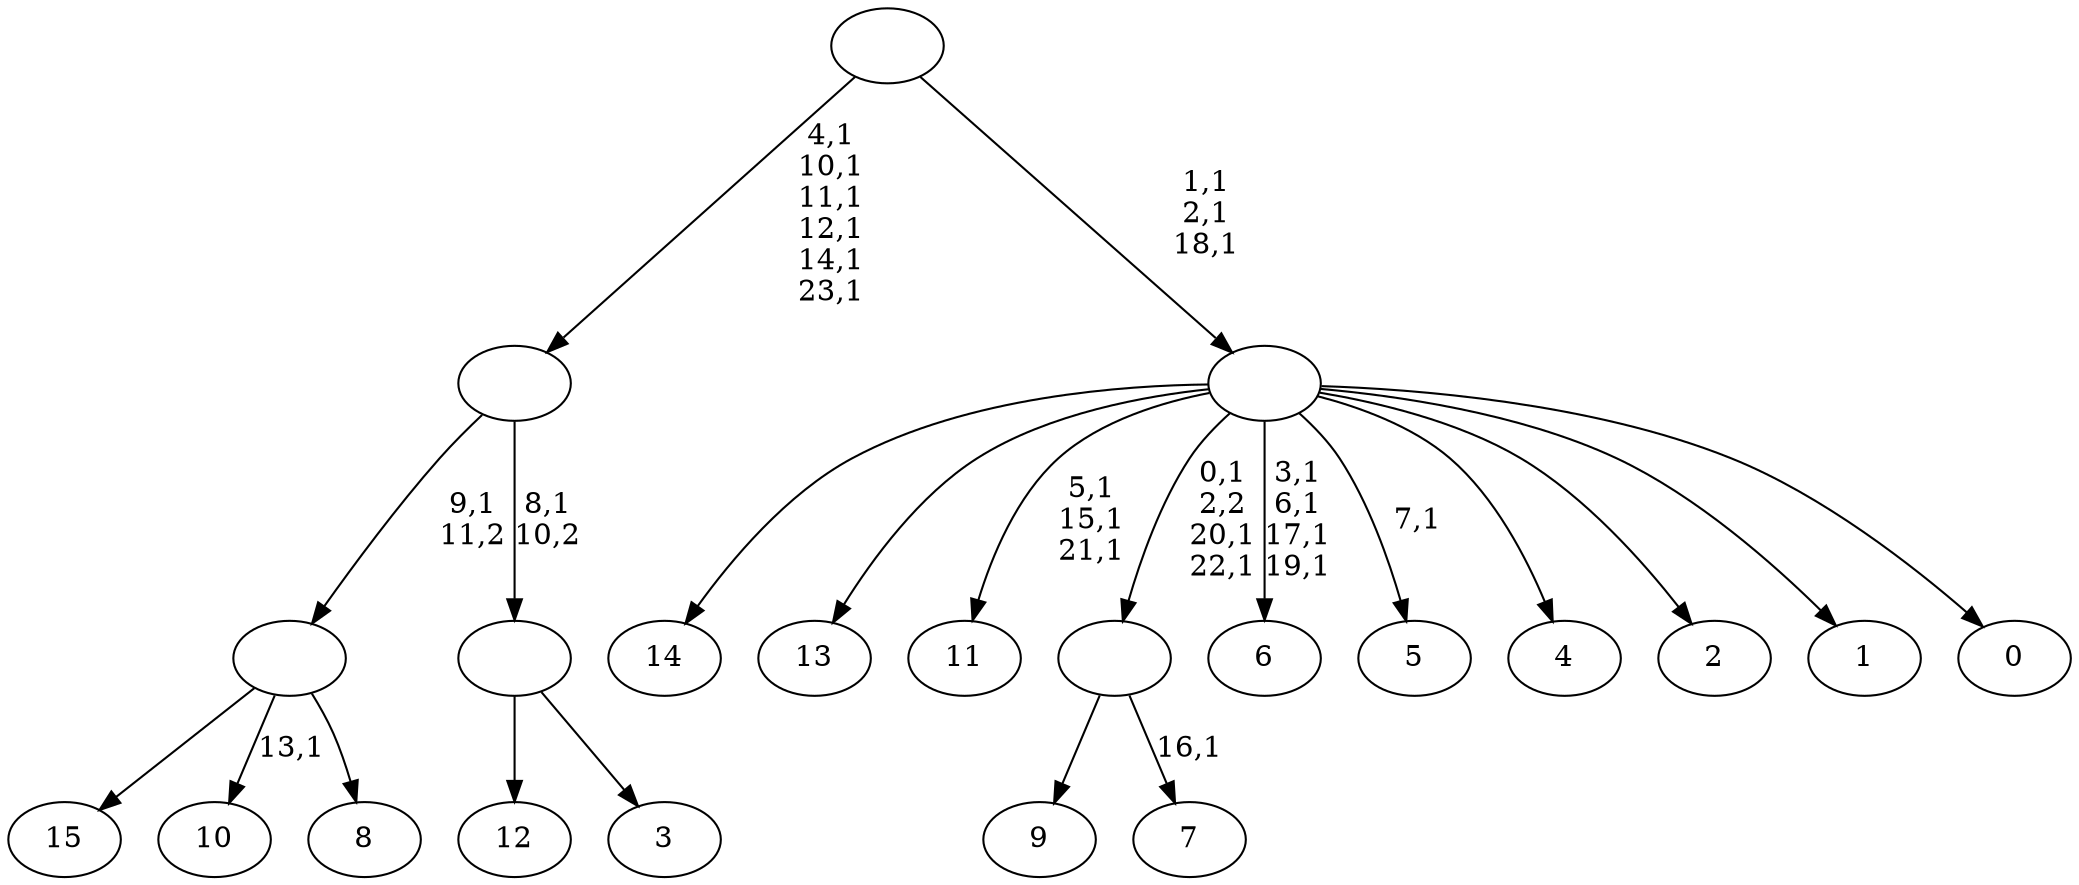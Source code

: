 digraph T {
	40 [label="15"]
	39 [label="14"]
	38 [label="13"]
	37 [label="12"]
	36 [label="11"]
	32 [label="10"]
	30 [label="9"]
	29 [label="8"]
	28 [label=""]
	27 [label="7"]
	25 [label=""]
	22 [label="6"]
	17 [label="5"]
	15 [label="4"]
	14 [label="3"]
	13 [label=""]
	12 [label=""]
	6 [label="2"]
	5 [label="1"]
	4 [label="0"]
	3 [label=""]
	0 [label=""]
	28 -> 32 [label="13,1"]
	28 -> 40 [label=""]
	28 -> 29 [label=""]
	25 -> 27 [label="16,1"]
	25 -> 30 [label=""]
	13 -> 37 [label=""]
	13 -> 14 [label=""]
	12 -> 28 [label="9,1\n11,2"]
	12 -> 13 [label="8,1\n10,2"]
	3 -> 17 [label="7,1"]
	3 -> 22 [label="3,1\n6,1\n17,1\n19,1"]
	3 -> 25 [label="0,1\n2,2\n20,1\n22,1"]
	3 -> 36 [label="5,1\n15,1\n21,1"]
	3 -> 39 [label=""]
	3 -> 38 [label=""]
	3 -> 15 [label=""]
	3 -> 6 [label=""]
	3 -> 5 [label=""]
	3 -> 4 [label=""]
	0 -> 3 [label="1,1\n2,1\n18,1"]
	0 -> 12 [label="4,1\n10,1\n11,1\n12,1\n14,1\n23,1"]
}

